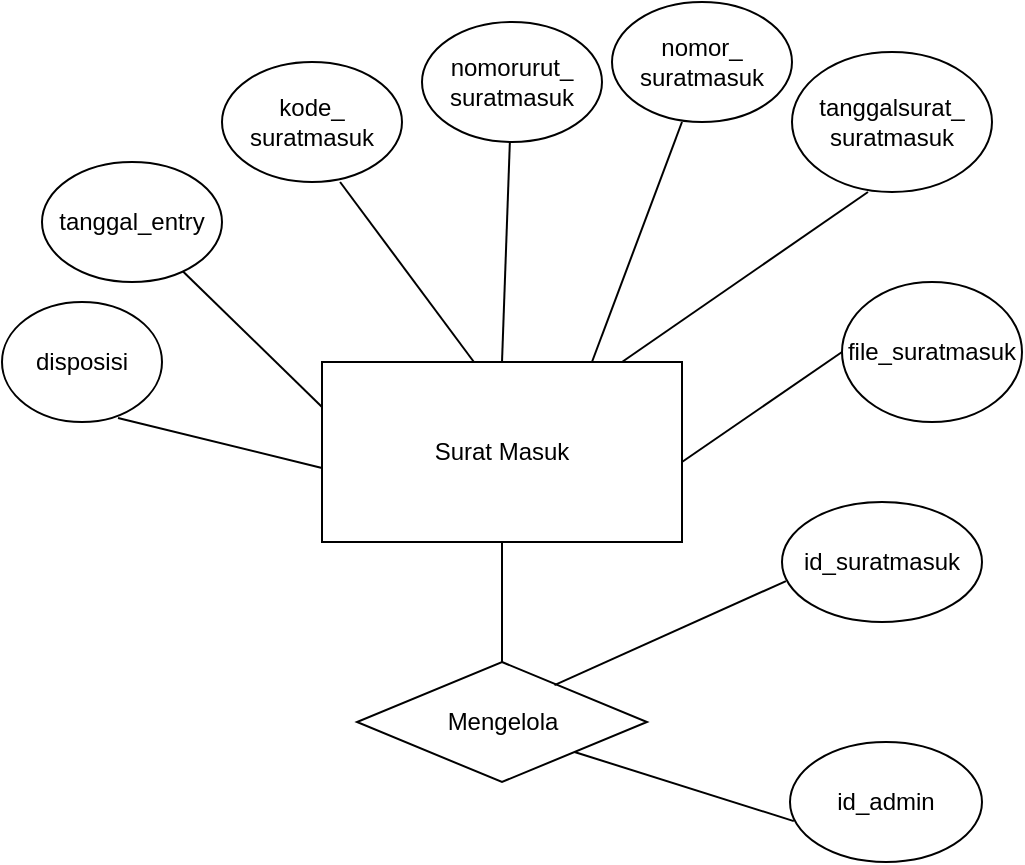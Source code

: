 <mxfile version="22.1.11" type="github">
  <diagram id="R2lEEEUBdFMjLlhIrx00" name="Page-1">
    <mxGraphModel dx="1423" dy="541" grid="1" gridSize="10" guides="1" tooltips="1" connect="1" arrows="1" fold="1" page="1" pageScale="1" pageWidth="850" pageHeight="1100" math="0" shadow="0" extFonts="Permanent Marker^https://fonts.googleapis.com/css?family=Permanent+Marker">
      <root>
        <mxCell id="0" />
        <mxCell id="1" parent="0" />
        <mxCell id="Lvkk-z1q5Wq8Oe2D7Qh1-1" value="Surat Masuk" style="rounded=0;whiteSpace=wrap;html=1;" vertex="1" parent="1">
          <mxGeometry x="280" y="210" width="180" height="90" as="geometry" />
        </mxCell>
        <mxCell id="Lvkk-z1q5Wq8Oe2D7Qh1-2" value="" style="endArrow=none;html=1;rounded=0;" edge="1" parent="1" target="Lvkk-z1q5Wq8Oe2D7Qh1-3">
          <mxGeometry width="50" height="50" relative="1" as="geometry">
            <mxPoint x="370" y="210" as="sourcePoint" />
            <mxPoint x="420" y="160" as="targetPoint" />
          </mxGeometry>
        </mxCell>
        <mxCell id="Lvkk-z1q5Wq8Oe2D7Qh1-3" value="nomorurut_&lt;br&gt;suratmasuk" style="ellipse;whiteSpace=wrap;html=1;" vertex="1" parent="1">
          <mxGeometry x="330" y="40" width="90" height="60" as="geometry" />
        </mxCell>
        <mxCell id="Lvkk-z1q5Wq8Oe2D7Qh1-4" value="" style="endArrow=none;html=1;rounded=0;exitX=0.383;exitY=-0.05;exitDx=0;exitDy=0;exitPerimeter=0;entryX=0.656;entryY=1;entryDx=0;entryDy=0;entryPerimeter=0;" edge="1" parent="1" target="Lvkk-z1q5Wq8Oe2D7Qh1-5">
          <mxGeometry width="50" height="50" relative="1" as="geometry">
            <mxPoint x="355.96" y="210" as="sourcePoint" />
            <mxPoint x="305" y="113" as="targetPoint" />
          </mxGeometry>
        </mxCell>
        <mxCell id="Lvkk-z1q5Wq8Oe2D7Qh1-5" value="kode_&lt;br&gt;suratmasuk" style="ellipse;whiteSpace=wrap;html=1;" vertex="1" parent="1">
          <mxGeometry x="230" y="60" width="90" height="60" as="geometry" />
        </mxCell>
        <mxCell id="Lvkk-z1q5Wq8Oe2D7Qh1-7" value="" style="endArrow=none;html=1;rounded=0;exitX=0.75;exitY=0;exitDx=0;exitDy=0;" edge="1" parent="1" source="Lvkk-z1q5Wq8Oe2D7Qh1-1">
          <mxGeometry width="50" height="50" relative="1" as="geometry">
            <mxPoint x="425" y="210" as="sourcePoint" />
            <mxPoint x="460" y="90" as="targetPoint" />
          </mxGeometry>
        </mxCell>
        <mxCell id="Lvkk-z1q5Wq8Oe2D7Qh1-8" value="nomor_&lt;br&gt;suratmasuk" style="ellipse;whiteSpace=wrap;html=1;" vertex="1" parent="1">
          <mxGeometry x="425" y="30" width="90" height="60" as="geometry" />
        </mxCell>
        <mxCell id="Lvkk-z1q5Wq8Oe2D7Qh1-12" value="" style="endArrow=none;html=1;rounded=0;entryX=0.38;entryY=1;entryDx=0;entryDy=0;entryPerimeter=0;" edge="1" parent="1" target="Lvkk-z1q5Wq8Oe2D7Qh1-13">
          <mxGeometry width="50" height="50" relative="1" as="geometry">
            <mxPoint x="430" y="210" as="sourcePoint" />
            <mxPoint x="550" y="110" as="targetPoint" />
          </mxGeometry>
        </mxCell>
        <mxCell id="Lvkk-z1q5Wq8Oe2D7Qh1-13" value="tanggalsurat_&lt;br&gt;suratmasuk" style="ellipse;whiteSpace=wrap;html=1;" vertex="1" parent="1">
          <mxGeometry x="515" y="55" width="100" height="70" as="geometry" />
        </mxCell>
        <mxCell id="Lvkk-z1q5Wq8Oe2D7Qh1-15" value="" style="endArrow=none;html=1;rounded=0;entryX=0.725;entryY=0.967;entryDx=0;entryDy=0;entryPerimeter=0;" edge="1" parent="1" target="Lvkk-z1q5Wq8Oe2D7Qh1-16">
          <mxGeometry width="50" height="50" relative="1" as="geometry">
            <mxPoint x="280" y="262.96" as="sourcePoint" />
            <mxPoint x="186.01" y="200.0" as="targetPoint" />
          </mxGeometry>
        </mxCell>
        <mxCell id="Lvkk-z1q5Wq8Oe2D7Qh1-16" value="disposisi" style="ellipse;whiteSpace=wrap;html=1;" vertex="1" parent="1">
          <mxGeometry x="120" y="180" width="80" height="60" as="geometry" />
        </mxCell>
        <mxCell id="Lvkk-z1q5Wq8Oe2D7Qh1-17" value="" style="endArrow=none;html=1;rounded=0;exitX=0;exitY=0.25;exitDx=0;exitDy=0;" edge="1" parent="1" source="Lvkk-z1q5Wq8Oe2D7Qh1-1" target="Lvkk-z1q5Wq8Oe2D7Qh1-18">
          <mxGeometry width="50" height="50" relative="1" as="geometry">
            <mxPoint x="220" y="220" as="sourcePoint" />
            <mxPoint x="200" y="150" as="targetPoint" />
          </mxGeometry>
        </mxCell>
        <mxCell id="Lvkk-z1q5Wq8Oe2D7Qh1-18" value="tanggal_entry" style="ellipse;whiteSpace=wrap;html=1;" vertex="1" parent="1">
          <mxGeometry x="140" y="110" width="90" height="60" as="geometry" />
        </mxCell>
        <mxCell id="Lvkk-z1q5Wq8Oe2D7Qh1-19" value="" style="endArrow=none;html=1;rounded=0;entryX=0;entryY=0.5;entryDx=0;entryDy=0;" edge="1" parent="1" target="Lvkk-z1q5Wq8Oe2D7Qh1-20">
          <mxGeometry width="50" height="50" relative="1" as="geometry">
            <mxPoint x="460" y="260" as="sourcePoint" />
            <mxPoint x="550" y="260" as="targetPoint" />
          </mxGeometry>
        </mxCell>
        <mxCell id="Lvkk-z1q5Wq8Oe2D7Qh1-20" value="file_suratmasuk" style="ellipse;whiteSpace=wrap;html=1;" vertex="1" parent="1">
          <mxGeometry x="540" y="170" width="90" height="70" as="geometry" />
        </mxCell>
        <mxCell id="Lvkk-z1q5Wq8Oe2D7Qh1-25" value="" style="endArrow=none;html=1;rounded=0;" edge="1" parent="1" target="Lvkk-z1q5Wq8Oe2D7Qh1-26">
          <mxGeometry width="50" height="50" relative="1" as="geometry">
            <mxPoint x="370" y="370" as="sourcePoint" />
            <mxPoint x="370" y="300" as="targetPoint" />
          </mxGeometry>
        </mxCell>
        <mxCell id="Lvkk-z1q5Wq8Oe2D7Qh1-26" value="Mengelola" style="rhombus;whiteSpace=wrap;html=1;" vertex="1" parent="1">
          <mxGeometry x="297.5" y="360" width="145" height="60" as="geometry" />
        </mxCell>
        <mxCell id="Lvkk-z1q5Wq8Oe2D7Qh1-27" value="" style="endArrow=none;html=1;rounded=0;exitX=0.5;exitY=0;exitDx=0;exitDy=0;" edge="1" parent="1" source="Lvkk-z1q5Wq8Oe2D7Qh1-26">
          <mxGeometry width="50" height="50" relative="1" as="geometry">
            <mxPoint x="320" y="350" as="sourcePoint" />
            <mxPoint x="370" y="300" as="targetPoint" />
          </mxGeometry>
        </mxCell>
        <mxCell id="Lvkk-z1q5Wq8Oe2D7Qh1-28" value="id_suratmasuk" style="ellipse;whiteSpace=wrap;html=1;" vertex="1" parent="1">
          <mxGeometry x="510" y="280" width="100" height="60" as="geometry" />
        </mxCell>
        <mxCell id="Lvkk-z1q5Wq8Oe2D7Qh1-29" value="" style="endArrow=none;html=1;rounded=0;entryX=0.02;entryY=0.659;entryDx=0;entryDy=0;entryPerimeter=0;exitX=0.681;exitY=0.193;exitDx=0;exitDy=0;exitPerimeter=0;" edge="1" parent="1" source="Lvkk-z1q5Wq8Oe2D7Qh1-26" target="Lvkk-z1q5Wq8Oe2D7Qh1-28">
          <mxGeometry width="50" height="50" relative="1" as="geometry">
            <mxPoint x="410" y="370" as="sourcePoint" />
            <mxPoint x="480" y="320" as="targetPoint" />
          </mxGeometry>
        </mxCell>
        <mxCell id="Lvkk-z1q5Wq8Oe2D7Qh1-30" value="id_admin" style="ellipse;whiteSpace=wrap;html=1;" vertex="1" parent="1">
          <mxGeometry x="514" y="400" width="96" height="60" as="geometry" />
        </mxCell>
        <mxCell id="Lvkk-z1q5Wq8Oe2D7Qh1-31" value="" style="endArrow=none;html=1;rounded=0;entryX=0.02;entryY=0.659;entryDx=0;entryDy=0;entryPerimeter=0;exitX=1;exitY=1;exitDx=0;exitDy=0;" edge="1" parent="1" target="Lvkk-z1q5Wq8Oe2D7Qh1-30" source="Lvkk-z1q5Wq8Oe2D7Qh1-26">
          <mxGeometry width="50" height="50" relative="1" as="geometry">
            <mxPoint x="396.25" y="445" as="sourcePoint" />
            <mxPoint x="484" y="440" as="targetPoint" />
          </mxGeometry>
        </mxCell>
      </root>
    </mxGraphModel>
  </diagram>
</mxfile>
